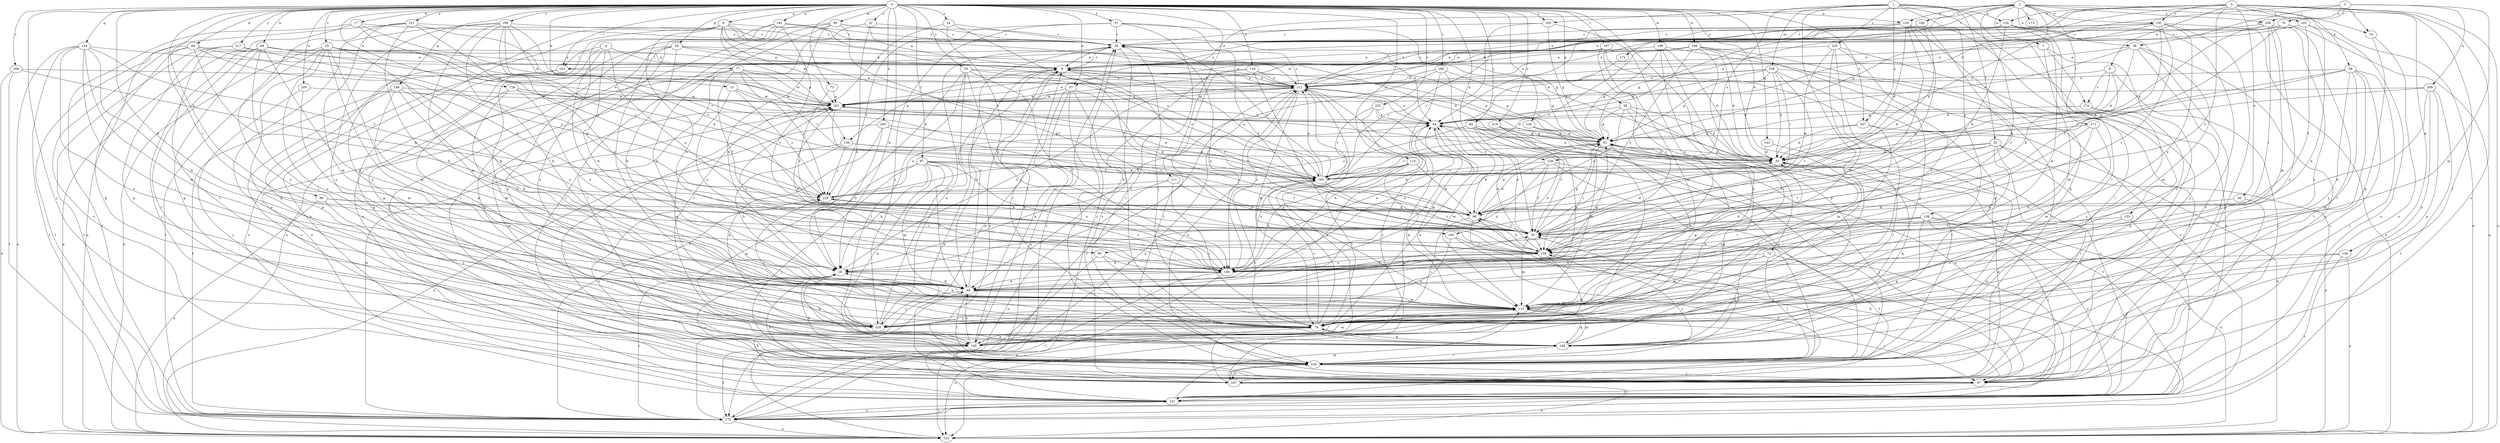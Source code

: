 strict digraph  {
0;
1;
2;
3;
4;
5;
6;
7;
8;
9;
15;
17;
18;
20;
22;
24;
25;
26;
35;
37;
38;
39;
40;
44;
51;
52;
53;
54;
58;
61;
68;
69;
72;
73;
74;
76;
77;
78;
82;
87;
88;
89;
94;
95;
96;
97;
101;
103;
104;
111;
113;
115;
116;
119;
120;
122;
126;
129;
130;
131;
133;
138;
139;
140;
143;
144;
146;
148;
149;
158;
165;
166;
167;
168;
171;
172;
173;
174;
175;
182;
183;
184;
186;
187;
189;
191;
193;
196;
198;
202;
203;
205;
207;
208;
209;
211;
217;
219;
220;
221;
222;
225;
228;
229;
0 -> 6  [label=a];
0 -> 15  [label=b];
0 -> 17  [label=b];
0 -> 18  [label=b];
0 -> 20  [label=c];
0 -> 22  [label=c];
0 -> 24  [label=c];
0 -> 25  [label=c];
0 -> 35  [label=d];
0 -> 37  [label=e];
0 -> 51  [label=f];
0 -> 54  [label=g];
0 -> 58  [label=g];
0 -> 68  [label=h];
0 -> 72  [label=i];
0 -> 73  [label=i];
0 -> 82  [label=j];
0 -> 87  [label=j];
0 -> 88  [label=k];
0 -> 89  [label=k];
0 -> 94  [label=k];
0 -> 95  [label=k];
0 -> 97  [label=l];
0 -> 101  [label=l];
0 -> 111  [label=m];
0 -> 115  [label=n];
0 -> 116  [label=n];
0 -> 119  [label=n];
0 -> 120  [label=n];
0 -> 126  [label=o];
0 -> 129  [label=o];
0 -> 143  [label=q];
0 -> 144  [label=q];
0 -> 146  [label=q];
0 -> 158  [label=r];
0 -> 165  [label=s];
0 -> 168  [label=t];
0 -> 182  [label=u];
0 -> 186  [label=v];
0 -> 187  [label=v];
0 -> 189  [label=v];
0 -> 196  [label=w];
0 -> 198  [label=w];
0 -> 203  [label=x];
0 -> 205  [label=x];
0 -> 207  [label=x];
0 -> 217  [label=y];
0 -> 219  [label=y];
0 -> 221  [label=z];
0 -> 222  [label=z];
1 -> 52  [label=f];
1 -> 87  [label=j];
1 -> 129  [label=o];
1 -> 130  [label=o];
1 -> 133  [label=p];
1 -> 138  [label=p];
1 -> 165  [label=s];
1 -> 207  [label=x];
1 -> 220  [label=y];
1 -> 225  [label=z];
1 -> 228  [label=z];
2 -> 7  [label=a];
2 -> 37  [label=e];
2 -> 38  [label=e];
2 -> 61  [label=g];
2 -> 74  [label=i];
2 -> 95  [label=k];
2 -> 120  [label=n];
2 -> 122  [label=n];
2 -> 166  [label=s];
2 -> 171  [label=t];
2 -> 172  [label=t];
2 -> 173  [label=t];
2 -> 191  [label=v];
2 -> 202  [label=w];
2 -> 208  [label=x];
3 -> 38  [label=e];
3 -> 74  [label=i];
3 -> 76  [label=i];
3 -> 113  [label=m];
3 -> 202  [label=w];
3 -> 208  [label=x];
3 -> 209  [label=x];
4 -> 18  [label=b];
4 -> 69  [label=h];
4 -> 77  [label=i];
4 -> 78  [label=i];
4 -> 101  [label=l];
4 -> 183  [label=u];
5 -> 8  [label=a];
5 -> 39  [label=e];
5 -> 40  [label=e];
5 -> 44  [label=e];
5 -> 101  [label=l];
5 -> 103  [label=l];
5 -> 104  [label=l];
5 -> 122  [label=n];
5 -> 130  [label=o];
5 -> 148  [label=q];
5 -> 167  [label=s];
5 -> 183  [label=u];
5 -> 191  [label=v];
5 -> 211  [label=x];
6 -> 26  [label=c];
6 -> 44  [label=e];
6 -> 131  [label=o];
6 -> 139  [label=p];
6 -> 184  [label=u];
6 -> 193  [label=v];
6 -> 202  [label=w];
6 -> 211  [label=x];
6 -> 220  [label=y];
7 -> 9  [label=a];
7 -> 104  [label=l];
7 -> 113  [label=m];
7 -> 174  [label=t];
8 -> 35  [label=d];
8 -> 87  [label=j];
8 -> 96  [label=k];
8 -> 174  [label=t];
8 -> 211  [label=x];
9 -> 26  [label=c];
9 -> 53  [label=f];
9 -> 61  [label=g];
9 -> 139  [label=p];
9 -> 211  [label=x];
15 -> 44  [label=e];
15 -> 184  [label=u];
15 -> 202  [label=w];
15 -> 229  [label=z];
17 -> 26  [label=c];
17 -> 104  [label=l];
17 -> 175  [label=t];
17 -> 202  [label=w];
17 -> 229  [label=z];
18 -> 69  [label=h];
18 -> 140  [label=p];
18 -> 167  [label=s];
18 -> 175  [label=t];
18 -> 211  [label=x];
20 -> 69  [label=h];
20 -> 78  [label=i];
20 -> 104  [label=l];
20 -> 175  [label=t];
20 -> 184  [label=u];
20 -> 193  [label=v];
20 -> 211  [label=x];
22 -> 9  [label=a];
22 -> 18  [label=b];
22 -> 26  [label=c];
22 -> 104  [label=l];
24 -> 26  [label=c];
24 -> 53  [label=f];
24 -> 104  [label=l];
24 -> 184  [label=u];
25 -> 9  [label=a];
25 -> 18  [label=b];
25 -> 78  [label=i];
25 -> 113  [label=m];
25 -> 122  [label=n];
25 -> 140  [label=p];
25 -> 175  [label=t];
25 -> 193  [label=v];
25 -> 220  [label=y];
26 -> 9  [label=a];
26 -> 78  [label=i];
26 -> 167  [label=s];
26 -> 184  [label=u];
35 -> 44  [label=e];
35 -> 61  [label=g];
35 -> 149  [label=q];
35 -> 193  [label=v];
37 -> 78  [label=i];
37 -> 96  [label=k];
37 -> 104  [label=l];
37 -> 131  [label=o];
37 -> 140  [label=p];
37 -> 202  [label=w];
38 -> 9  [label=a];
38 -> 35  [label=d];
38 -> 44  [label=e];
38 -> 113  [label=m];
38 -> 167  [label=s];
38 -> 220  [label=y];
39 -> 35  [label=d];
39 -> 87  [label=j];
39 -> 104  [label=l];
39 -> 140  [label=p];
39 -> 167  [label=s];
39 -> 193  [label=v];
39 -> 211  [label=x];
39 -> 220  [label=y];
40 -> 87  [label=j];
40 -> 96  [label=k];
44 -> 61  [label=g];
44 -> 113  [label=m];
44 -> 184  [label=u];
44 -> 211  [label=x];
51 -> 26  [label=c];
51 -> 53  [label=f];
51 -> 61  [label=g];
51 -> 104  [label=l];
51 -> 220  [label=y];
51 -> 229  [label=z];
52 -> 35  [label=d];
52 -> 53  [label=f];
52 -> 104  [label=l];
52 -> 122  [label=n];
52 -> 158  [label=r];
52 -> 167  [label=s];
52 -> 184  [label=u];
52 -> 229  [label=z];
53 -> 35  [label=d];
53 -> 44  [label=e];
53 -> 61  [label=g];
53 -> 113  [label=m];
53 -> 158  [label=r];
54 -> 9  [label=a];
54 -> 18  [label=b];
54 -> 35  [label=d];
54 -> 78  [label=i];
54 -> 140  [label=p];
54 -> 211  [label=x];
54 -> 220  [label=y];
58 -> 35  [label=d];
58 -> 44  [label=e];
58 -> 61  [label=g];
58 -> 96  [label=k];
58 -> 104  [label=l];
58 -> 131  [label=o];
61 -> 35  [label=d];
61 -> 96  [label=k];
61 -> 113  [label=m];
61 -> 158  [label=r];
61 -> 193  [label=v];
68 -> 9  [label=a];
68 -> 44  [label=e];
68 -> 69  [label=h];
68 -> 78  [label=i];
68 -> 87  [label=j];
68 -> 104  [label=l];
68 -> 122  [label=n];
68 -> 140  [label=p];
68 -> 202  [label=w];
69 -> 26  [label=c];
69 -> 44  [label=e];
69 -> 53  [label=f];
69 -> 104  [label=l];
69 -> 113  [label=m];
69 -> 220  [label=y];
72 -> 18  [label=b];
72 -> 104  [label=l];
72 -> 113  [label=m];
72 -> 149  [label=q];
72 -> 175  [label=t];
73 -> 53  [label=f];
73 -> 202  [label=w];
74 -> 131  [label=o];
74 -> 149  [label=q];
76 -> 26  [label=c];
76 -> 122  [label=n];
76 -> 193  [label=v];
76 -> 211  [label=x];
77 -> 53  [label=f];
77 -> 131  [label=o];
77 -> 149  [label=q];
77 -> 193  [label=v];
77 -> 202  [label=w];
77 -> 211  [label=x];
77 -> 229  [label=z];
78 -> 35  [label=d];
78 -> 61  [label=g];
78 -> 122  [label=n];
78 -> 140  [label=p];
78 -> 149  [label=q];
78 -> 193  [label=v];
78 -> 211  [label=x];
82 -> 53  [label=f];
82 -> 61  [label=g];
82 -> 69  [label=h];
82 -> 78  [label=i];
82 -> 113  [label=m];
82 -> 131  [label=o];
82 -> 229  [label=z];
87 -> 9  [label=a];
87 -> 18  [label=b];
87 -> 131  [label=o];
87 -> 211  [label=x];
88 -> 96  [label=k];
88 -> 122  [label=n];
88 -> 158  [label=r];
88 -> 220  [label=y];
89 -> 18  [label=b];
89 -> 26  [label=c];
89 -> 35  [label=d];
89 -> 53  [label=f];
89 -> 69  [label=h];
89 -> 87  [label=j];
89 -> 104  [label=l];
94 -> 9  [label=a];
94 -> 96  [label=k];
94 -> 149  [label=q];
94 -> 158  [label=r];
94 -> 167  [label=s];
94 -> 175  [label=t];
94 -> 229  [label=z];
95 -> 78  [label=i];
95 -> 175  [label=t];
95 -> 184  [label=u];
96 -> 53  [label=f];
96 -> 61  [label=g];
96 -> 78  [label=i];
96 -> 87  [label=j];
97 -> 18  [label=b];
97 -> 53  [label=f];
97 -> 69  [label=h];
97 -> 87  [label=j];
97 -> 113  [label=m];
97 -> 140  [label=p];
97 -> 149  [label=q];
97 -> 158  [label=r];
97 -> 184  [label=u];
97 -> 193  [label=v];
101 -> 131  [label=o];
101 -> 140  [label=p];
101 -> 149  [label=q];
101 -> 211  [label=x];
103 -> 26  [label=c];
103 -> 53  [label=f];
103 -> 69  [label=h];
103 -> 131  [label=o];
104 -> 18  [label=b];
104 -> 53  [label=f];
104 -> 87  [label=j];
104 -> 158  [label=r];
104 -> 167  [label=s];
104 -> 229  [label=z];
111 -> 53  [label=f];
111 -> 78  [label=i];
111 -> 122  [label=n];
111 -> 229  [label=z];
113 -> 18  [label=b];
113 -> 78  [label=i];
113 -> 87  [label=j];
113 -> 149  [label=q];
113 -> 220  [label=y];
115 -> 69  [label=h];
115 -> 78  [label=i];
115 -> 96  [label=k];
115 -> 113  [label=m];
115 -> 184  [label=u];
115 -> 193  [label=v];
116 -> 61  [label=g];
116 -> 69  [label=h];
116 -> 104  [label=l];
116 -> 158  [label=r];
116 -> 211  [label=x];
119 -> 35  [label=d];
119 -> 69  [label=h];
119 -> 113  [label=m];
119 -> 184  [label=u];
119 -> 202  [label=w];
120 -> 26  [label=c];
120 -> 35  [label=d];
120 -> 44  [label=e];
120 -> 53  [label=f];
120 -> 104  [label=l];
120 -> 149  [label=q];
120 -> 158  [label=r];
120 -> 211  [label=x];
126 -> 61  [label=g];
126 -> 104  [label=l];
126 -> 175  [label=t];
129 -> 53  [label=f];
129 -> 87  [label=j];
129 -> 96  [label=k];
129 -> 104  [label=l];
129 -> 184  [label=u];
129 -> 193  [label=v];
130 -> 26  [label=c];
130 -> 61  [label=g];
130 -> 69  [label=h];
130 -> 78  [label=i];
130 -> 87  [label=j];
130 -> 96  [label=k];
130 -> 167  [label=s];
131 -> 26  [label=c];
131 -> 69  [label=h];
131 -> 96  [label=k];
131 -> 113  [label=m];
131 -> 175  [label=t];
133 -> 53  [label=f];
133 -> 131  [label=o];
133 -> 149  [label=q];
138 -> 18  [label=b];
138 -> 53  [label=f];
138 -> 87  [label=j];
138 -> 122  [label=n];
138 -> 131  [label=o];
138 -> 140  [label=p];
138 -> 158  [label=r];
138 -> 184  [label=u];
139 -> 35  [label=d];
139 -> 69  [label=h];
139 -> 122  [label=n];
139 -> 193  [label=v];
139 -> 229  [label=z];
140 -> 9  [label=a];
140 -> 44  [label=e];
140 -> 69  [label=h];
140 -> 113  [label=m];
140 -> 175  [label=t];
140 -> 202  [label=w];
143 -> 35  [label=d];
143 -> 78  [label=i];
144 -> 9  [label=a];
144 -> 69  [label=h];
144 -> 78  [label=i];
144 -> 113  [label=m];
144 -> 122  [label=n];
144 -> 175  [label=t];
144 -> 220  [label=y];
144 -> 229  [label=z];
146 -> 69  [label=h];
146 -> 113  [label=m];
146 -> 167  [label=s];
146 -> 175  [label=t];
146 -> 184  [label=u];
146 -> 202  [label=w];
148 -> 78  [label=i];
148 -> 122  [label=n];
148 -> 175  [label=t];
148 -> 184  [label=u];
149 -> 61  [label=g];
149 -> 78  [label=i];
149 -> 104  [label=l];
149 -> 113  [label=m];
149 -> 193  [label=v];
158 -> 18  [label=b];
158 -> 44  [label=e];
158 -> 87  [label=j];
158 -> 96  [label=k];
158 -> 140  [label=p];
158 -> 184  [label=u];
165 -> 26  [label=c];
165 -> 61  [label=g];
165 -> 184  [label=u];
165 -> 193  [label=v];
166 -> 26  [label=c];
166 -> 96  [label=k];
166 -> 158  [label=r];
166 -> 202  [label=w];
167 -> 9  [label=a];
167 -> 26  [label=c];
167 -> 35  [label=d];
167 -> 53  [label=f];
167 -> 104  [label=l];
167 -> 122  [label=n];
167 -> 211  [label=x];
168 -> 96  [label=k];
168 -> 122  [label=n];
168 -> 175  [label=t];
168 -> 211  [label=x];
171 -> 61  [label=g];
171 -> 69  [label=h];
171 -> 113  [label=m];
171 -> 158  [label=r];
172 -> 44  [label=e];
174 -> 44  [label=e];
174 -> 149  [label=q];
174 -> 220  [label=y];
175 -> 9  [label=a];
175 -> 122  [label=n];
175 -> 131  [label=o];
175 -> 202  [label=w];
175 -> 211  [label=x];
182 -> 26  [label=c];
182 -> 104  [label=l];
182 -> 122  [label=n];
182 -> 131  [label=o];
182 -> 158  [label=r];
182 -> 193  [label=v];
182 -> 220  [label=y];
183 -> 131  [label=o];
183 -> 158  [label=r];
183 -> 220  [label=y];
184 -> 35  [label=d];
184 -> 44  [label=e];
184 -> 61  [label=g];
184 -> 69  [label=h];
184 -> 122  [label=n];
184 -> 175  [label=t];
184 -> 202  [label=w];
184 -> 229  [label=z];
186 -> 26  [label=c];
186 -> 44  [label=e];
186 -> 69  [label=h];
186 -> 96  [label=k];
186 -> 113  [label=m];
186 -> 167  [label=s];
186 -> 184  [label=u];
186 -> 193  [label=v];
186 -> 220  [label=y];
187 -> 9  [label=a];
187 -> 113  [label=m];
187 -> 158  [label=r];
187 -> 167  [label=s];
187 -> 193  [label=v];
189 -> 18  [label=b];
189 -> 53  [label=f];
189 -> 61  [label=g];
189 -> 69  [label=h];
189 -> 211  [label=x];
191 -> 9  [label=a];
191 -> 26  [label=c];
191 -> 35  [label=d];
191 -> 53  [label=f];
191 -> 87  [label=j];
191 -> 122  [label=n];
191 -> 158  [label=r];
191 -> 184  [label=u];
191 -> 211  [label=x];
193 -> 9  [label=a];
193 -> 26  [label=c];
193 -> 78  [label=i];
193 -> 158  [label=r];
193 -> 202  [label=w];
193 -> 211  [label=x];
193 -> 229  [label=z];
196 -> 9  [label=a];
196 -> 35  [label=d];
196 -> 53  [label=f];
196 -> 78  [label=i];
196 -> 140  [label=p];
196 -> 149  [label=q];
196 -> 167  [label=s];
196 -> 193  [label=v];
196 -> 202  [label=w];
198 -> 9  [label=a];
198 -> 35  [label=d];
198 -> 61  [label=g];
198 -> 78  [label=i];
198 -> 175  [label=t];
198 -> 220  [label=y];
202 -> 44  [label=e];
202 -> 53  [label=f];
202 -> 184  [label=u];
202 -> 211  [label=x];
203 -> 18  [label=b];
203 -> 61  [label=g];
203 -> 87  [label=j];
203 -> 96  [label=k];
203 -> 149  [label=q];
205 -> 87  [label=j];
205 -> 113  [label=m];
205 -> 202  [label=w];
207 -> 35  [label=d];
207 -> 61  [label=g];
207 -> 113  [label=m];
207 -> 122  [label=n];
208 -> 26  [label=c];
208 -> 35  [label=d];
208 -> 78  [label=i];
208 -> 104  [label=l];
208 -> 113  [label=m];
208 -> 158  [label=r];
208 -> 211  [label=x];
208 -> 220  [label=y];
209 -> 18  [label=b];
209 -> 61  [label=g];
209 -> 140  [label=p];
209 -> 175  [label=t];
209 -> 202  [label=w];
209 -> 220  [label=y];
211 -> 26  [label=c];
211 -> 35  [label=d];
211 -> 113  [label=m];
211 -> 122  [label=n];
211 -> 167  [label=s];
211 -> 175  [label=t];
211 -> 184  [label=u];
211 -> 202  [label=w];
217 -> 9  [label=a];
217 -> 96  [label=k];
217 -> 149  [label=q];
217 -> 175  [label=t];
219 -> 18  [label=b];
219 -> 61  [label=g];
219 -> 104  [label=l];
220 -> 9  [label=a];
220 -> 26  [label=c];
220 -> 202  [label=w];
220 -> 229  [label=z];
221 -> 26  [label=c];
221 -> 35  [label=d];
221 -> 69  [label=h];
221 -> 113  [label=m];
221 -> 122  [label=n];
221 -> 220  [label=y];
221 -> 229  [label=z];
222 -> 44  [label=e];
222 -> 69  [label=h];
222 -> 113  [label=m];
222 -> 193  [label=v];
225 -> 9  [label=a];
225 -> 69  [label=h];
225 -> 96  [label=k];
225 -> 131  [label=o];
225 -> 140  [label=p];
225 -> 220  [label=y];
228 -> 35  [label=d];
228 -> 44  [label=e];
228 -> 61  [label=g];
228 -> 87  [label=j];
228 -> 158  [label=r];
228 -> 184  [label=u];
228 -> 193  [label=v];
228 -> 202  [label=w];
228 -> 211  [label=x];
229 -> 44  [label=e];
229 -> 96  [label=k];
}
